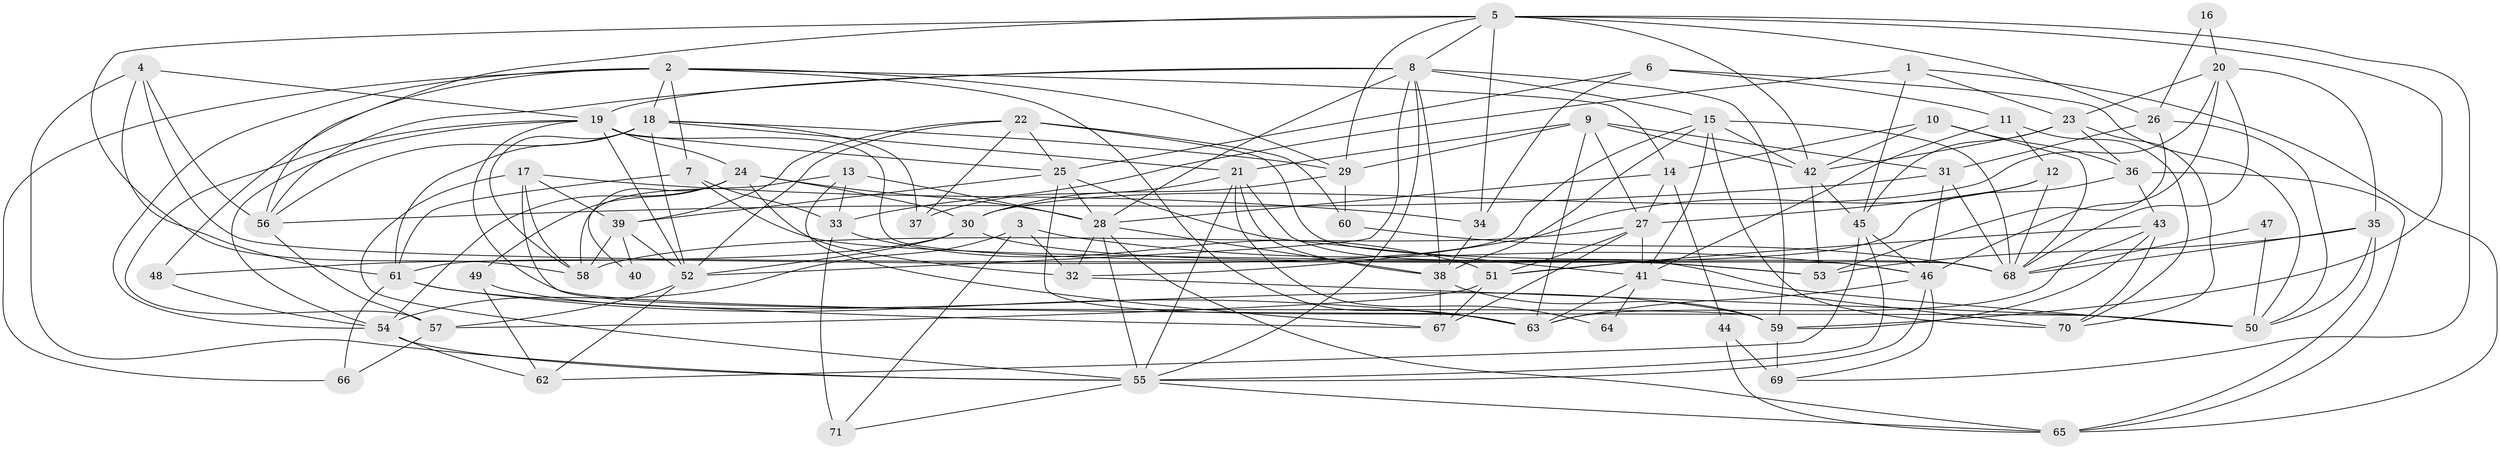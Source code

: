 // original degree distribution, {3: 0.24647887323943662, 4: 0.2605633802816901, 2: 0.15492957746478872, 6: 0.11267605633802817, 7: 0.028169014084507043, 5: 0.18309859154929578, 9: 0.007042253521126761, 8: 0.007042253521126761}
// Generated by graph-tools (version 1.1) at 2025/36/03/04/25 23:36:59]
// undirected, 71 vertices, 197 edges
graph export_dot {
  node [color=gray90,style=filled];
  1;
  2;
  3;
  4;
  5;
  6;
  7;
  8;
  9;
  10;
  11;
  12;
  13;
  14;
  15;
  16;
  17;
  18;
  19;
  20;
  21;
  22;
  23;
  24;
  25;
  26;
  27;
  28;
  29;
  30;
  31;
  32;
  33;
  34;
  35;
  36;
  37;
  38;
  39;
  40;
  41;
  42;
  43;
  44;
  45;
  46;
  47;
  48;
  49;
  50;
  51;
  52;
  53;
  54;
  55;
  56;
  57;
  58;
  59;
  60;
  61;
  62;
  63;
  64;
  65;
  66;
  67;
  68;
  69;
  70;
  71;
  1 -- 23 [weight=1.0];
  1 -- 33 [weight=1.0];
  1 -- 45 [weight=1.0];
  1 -- 65 [weight=1.0];
  2 -- 7 [weight=1.0];
  2 -- 14 [weight=1.0];
  2 -- 18 [weight=1.0];
  2 -- 29 [weight=1.0];
  2 -- 48 [weight=1.0];
  2 -- 54 [weight=1.0];
  2 -- 63 [weight=1.0];
  2 -- 66 [weight=1.0];
  3 -- 32 [weight=1.0];
  3 -- 46 [weight=1.0];
  3 -- 54 [weight=1.0];
  3 -- 71 [weight=1.0];
  4 -- 19 [weight=1.0];
  4 -- 46 [weight=1.0];
  4 -- 55 [weight=1.0];
  4 -- 56 [weight=1.0];
  4 -- 61 [weight=1.0];
  5 -- 8 [weight=1.0];
  5 -- 26 [weight=1.0];
  5 -- 29 [weight=1.0];
  5 -- 34 [weight=1.0];
  5 -- 42 [weight=1.0];
  5 -- 56 [weight=1.0];
  5 -- 58 [weight=1.0];
  5 -- 59 [weight=1.0];
  5 -- 69 [weight=1.0];
  6 -- 11 [weight=1.0];
  6 -- 25 [weight=1.0];
  6 -- 34 [weight=1.0];
  6 -- 50 [weight=1.0];
  7 -- 33 [weight=1.0];
  7 -- 53 [weight=1.0];
  7 -- 61 [weight=1.0];
  8 -- 15 [weight=1.0];
  8 -- 19 [weight=1.0];
  8 -- 28 [weight=1.0];
  8 -- 38 [weight=1.0];
  8 -- 52 [weight=1.0];
  8 -- 55 [weight=1.0];
  8 -- 56 [weight=1.0];
  8 -- 59 [weight=1.0];
  9 -- 21 [weight=1.0];
  9 -- 27 [weight=1.0];
  9 -- 29 [weight=1.0];
  9 -- 31 [weight=1.0];
  9 -- 42 [weight=1.0];
  9 -- 63 [weight=1.0];
  10 -- 14 [weight=1.0];
  10 -- 36 [weight=1.0];
  10 -- 42 [weight=1.0];
  10 -- 68 [weight=1.0];
  11 -- 12 [weight=1.0];
  11 -- 41 [weight=1.0];
  11 -- 70 [weight=1.0];
  12 -- 27 [weight=1.0];
  12 -- 32 [weight=1.0];
  12 -- 68 [weight=1.0];
  13 -- 28 [weight=1.0];
  13 -- 33 [weight=1.0];
  13 -- 58 [weight=1.0];
  13 -- 67 [weight=1.0];
  14 -- 27 [weight=1.0];
  14 -- 28 [weight=1.0];
  14 -- 44 [weight=1.0];
  15 -- 38 [weight=1.0];
  15 -- 41 [weight=1.0];
  15 -- 42 [weight=1.0];
  15 -- 61 [weight=1.0];
  15 -- 68 [weight=1.0];
  15 -- 70 [weight=1.0];
  16 -- 20 [weight=1.0];
  16 -- 26 [weight=1.0];
  17 -- 34 [weight=1.0];
  17 -- 39 [weight=1.0];
  17 -- 55 [weight=1.0];
  17 -- 58 [weight=1.0];
  17 -- 59 [weight=1.0];
  18 -- 21 [weight=1.0];
  18 -- 29 [weight=1.0];
  18 -- 37 [weight=1.0];
  18 -- 52 [weight=2.0];
  18 -- 56 [weight=1.0];
  18 -- 58 [weight=1.0];
  18 -- 61 [weight=1.0];
  19 -- 24 [weight=1.0];
  19 -- 25 [weight=1.0];
  19 -- 50 [weight=1.0];
  19 -- 52 [weight=1.0];
  19 -- 54 [weight=1.0];
  19 -- 57 [weight=1.0];
  19 -- 68 [weight=1.0];
  20 -- 23 [weight=1.0];
  20 -- 30 [weight=1.0];
  20 -- 35 [weight=1.0];
  20 -- 46 [weight=1.0];
  20 -- 68 [weight=1.0];
  21 -- 37 [weight=2.0];
  21 -- 38 [weight=1.0];
  21 -- 50 [weight=1.0];
  21 -- 55 [weight=1.0];
  21 -- 64 [weight=1.0];
  22 -- 25 [weight=1.0];
  22 -- 37 [weight=1.0];
  22 -- 39 [weight=1.0];
  22 -- 52 [weight=1.0];
  22 -- 60 [weight=1.0];
  22 -- 68 [weight=1.0];
  23 -- 36 [weight=1.0];
  23 -- 42 [weight=1.0];
  23 -- 45 [weight=1.0];
  23 -- 70 [weight=1.0];
  24 -- 28 [weight=1.0];
  24 -- 30 [weight=1.0];
  24 -- 32 [weight=1.0];
  24 -- 40 [weight=1.0];
  24 -- 49 [weight=1.0];
  24 -- 54 [weight=1.0];
  25 -- 28 [weight=1.0];
  25 -- 39 [weight=1.0];
  25 -- 41 [weight=1.0];
  25 -- 63 [weight=1.0];
  26 -- 31 [weight=2.0];
  26 -- 50 [weight=1.0];
  26 -- 53 [weight=1.0];
  27 -- 41 [weight=1.0];
  27 -- 51 [weight=1.0];
  27 -- 58 [weight=1.0];
  27 -- 67 [weight=1.0];
  28 -- 32 [weight=1.0];
  28 -- 38 [weight=1.0];
  28 -- 55 [weight=1.0];
  28 -- 65 [weight=1.0];
  29 -- 30 [weight=1.0];
  29 -- 60 [weight=1.0];
  30 -- 48 [weight=1.0];
  30 -- 52 [weight=2.0];
  30 -- 53 [weight=1.0];
  31 -- 46 [weight=1.0];
  31 -- 56 [weight=1.0];
  31 -- 68 [weight=1.0];
  32 -- 50 [weight=1.0];
  33 -- 51 [weight=1.0];
  33 -- 71 [weight=1.0];
  34 -- 38 [weight=1.0];
  35 -- 50 [weight=1.0];
  35 -- 53 [weight=1.0];
  35 -- 65 [weight=1.0];
  35 -- 68 [weight=1.0];
  36 -- 43 [weight=2.0];
  36 -- 51 [weight=1.0];
  36 -- 65 [weight=1.0];
  38 -- 59 [weight=1.0];
  38 -- 67 [weight=1.0];
  39 -- 40 [weight=1.0];
  39 -- 52 [weight=2.0];
  39 -- 58 [weight=1.0];
  41 -- 63 [weight=1.0];
  41 -- 64 [weight=1.0];
  41 -- 70 [weight=2.0];
  42 -- 45 [weight=1.0];
  42 -- 53 [weight=1.0];
  43 -- 51 [weight=1.0];
  43 -- 59 [weight=1.0];
  43 -- 63 [weight=1.0];
  43 -- 70 [weight=1.0];
  44 -- 65 [weight=1.0];
  44 -- 69 [weight=2.0];
  45 -- 46 [weight=1.0];
  45 -- 55 [weight=1.0];
  45 -- 62 [weight=1.0];
  46 -- 55 [weight=1.0];
  46 -- 63 [weight=1.0];
  46 -- 69 [weight=1.0];
  47 -- 50 [weight=2.0];
  47 -- 68 [weight=1.0];
  48 -- 54 [weight=1.0];
  49 -- 59 [weight=1.0];
  49 -- 62 [weight=1.0];
  51 -- 57 [weight=2.0];
  51 -- 67 [weight=1.0];
  52 -- 57 [weight=1.0];
  52 -- 62 [weight=1.0];
  54 -- 55 [weight=1.0];
  54 -- 62 [weight=1.0];
  55 -- 65 [weight=1.0];
  55 -- 71 [weight=1.0];
  56 -- 57 [weight=1.0];
  57 -- 66 [weight=1.0];
  59 -- 69 [weight=1.0];
  60 -- 68 [weight=2.0];
  61 -- 63 [weight=2.0];
  61 -- 66 [weight=1.0];
  61 -- 67 [weight=1.0];
}
